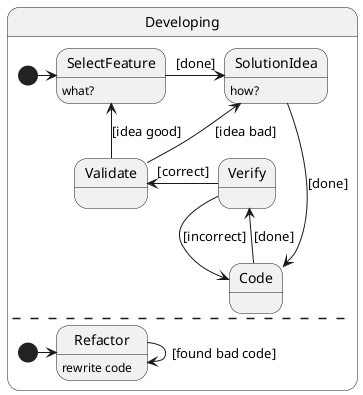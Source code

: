 @startuml
state Developing {
  SelectFeature: what?
  SolutionIdea: how?
  [*] -> SelectFeature
  SelectFeature -> SolutionIdea: [done]
  SolutionIdea -> Code: [done]
  Code --> Verify : [done]
  Verify --> Code : [incorrect]
  Verify -l-> Validate : [correct]
  Validate -u-> SelectFeature : [idea good]
  Validate -u-> SolutionIdea : [idea bad]
  --
  Refactor: rewrite code
  [*] -> Refactor
  Refactor --> Refactor : [found bad code]
}
@enduml